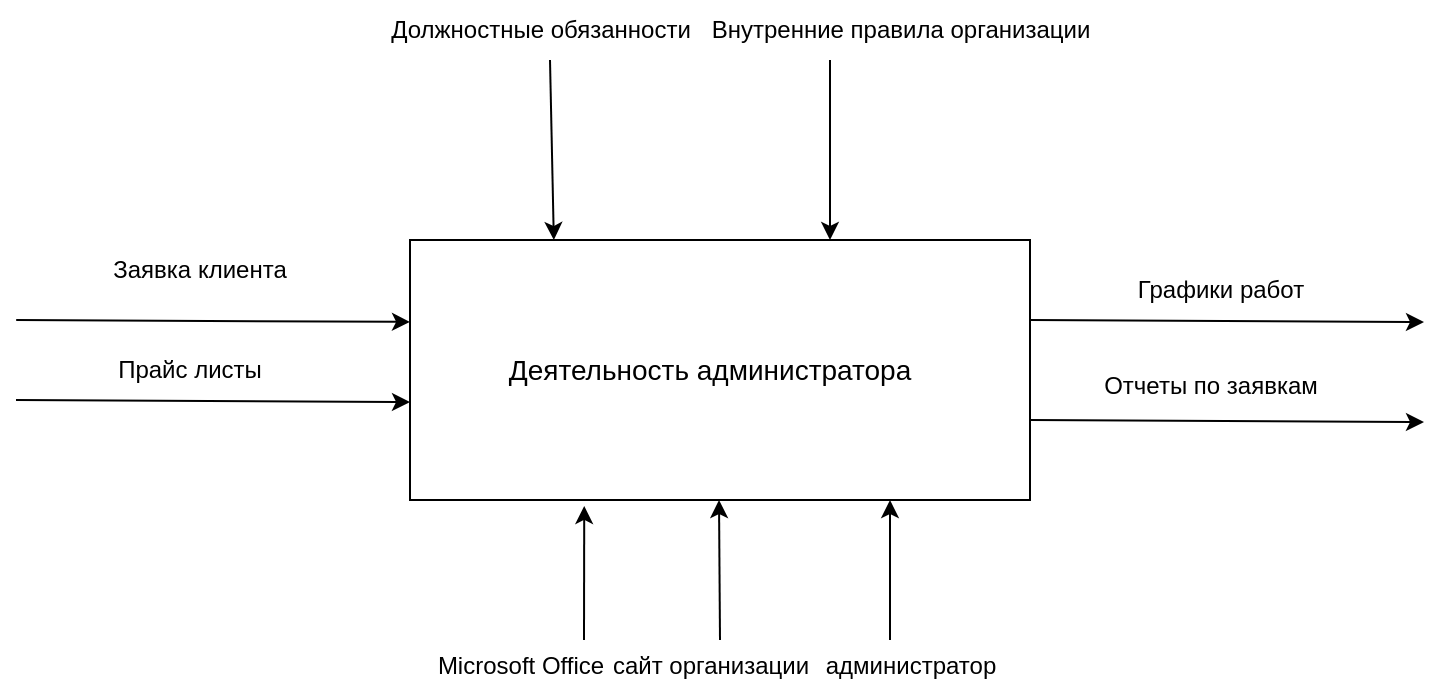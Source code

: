 <mxfile version="22.0.4" type="device">
  <diagram name="Страница — 1" id="lu3cgAcLY-YU8xNngRNS">
    <mxGraphModel dx="880" dy="478" grid="1" gridSize="10" guides="1" tooltips="1" connect="1" arrows="1" fold="1" page="1" pageScale="1" pageWidth="827" pageHeight="1169" math="0" shadow="0">
      <root>
        <mxCell id="0" />
        <mxCell id="1" parent="0" />
        <mxCell id="_JYeHzRKFVc5i6gh7FGK-1" value="" style="rounded=0;whiteSpace=wrap;html=1;" vertex="1" parent="1">
          <mxGeometry x="240" y="220" width="310" height="130" as="geometry" />
        </mxCell>
        <mxCell id="_JYeHzRKFVc5i6gh7FGK-2" value="&lt;font style=&quot;vertical-align: inherit; font-size: 14px;&quot;&gt;&lt;font style=&quot;vertical-align: inherit; font-size: 14px;&quot;&gt;&lt;font style=&quot;vertical-align: inherit;&quot;&gt;&lt;font style=&quot;vertical-align: inherit;&quot;&gt;Деятельность администратора&lt;/font&gt;&lt;/font&gt;&lt;br&gt;&lt;/font&gt;&lt;/font&gt;" style="text;html=1;strokeColor=none;fillColor=none;align=center;verticalAlign=middle;whiteSpace=wrap;rounded=0;" vertex="1" parent="1">
          <mxGeometry x="270" y="240" width="240" height="90" as="geometry" />
        </mxCell>
        <mxCell id="_JYeHzRKFVc5i6gh7FGK-3" value="" style="endArrow=classic;html=1;rounded=0;entryX=-0.01;entryY=0.315;entryDx=0;entryDy=0;entryPerimeter=0;" edge="1" parent="1">
          <mxGeometry width="50" height="50" relative="1" as="geometry">
            <mxPoint x="43.1" y="260" as="sourcePoint" />
            <mxPoint x="240.0" y="260.95" as="targetPoint" />
          </mxGeometry>
        </mxCell>
        <mxCell id="_JYeHzRKFVc5i6gh7FGK-4" value="" style="endArrow=classic;html=1;rounded=0;entryX=-0.01;entryY=0.315;entryDx=0;entryDy=0;entryPerimeter=0;" edge="1" parent="1">
          <mxGeometry width="50" height="50" relative="1" as="geometry">
            <mxPoint x="43" y="300" as="sourcePoint" />
            <mxPoint x="240" y="301" as="targetPoint" />
          </mxGeometry>
        </mxCell>
        <mxCell id="_JYeHzRKFVc5i6gh7FGK-5" value="" style="endArrow=classic;html=1;rounded=0;entryX=-0.01;entryY=0.315;entryDx=0;entryDy=0;entryPerimeter=0;" edge="1" parent="1">
          <mxGeometry width="50" height="50" relative="1" as="geometry">
            <mxPoint x="550" y="260" as="sourcePoint" />
            <mxPoint x="747" y="261" as="targetPoint" />
          </mxGeometry>
        </mxCell>
        <mxCell id="_JYeHzRKFVc5i6gh7FGK-6" value="" style="endArrow=classic;html=1;rounded=0;entryX=-0.01;entryY=0.315;entryDx=0;entryDy=0;entryPerimeter=0;" edge="1" parent="1">
          <mxGeometry width="50" height="50" relative="1" as="geometry">
            <mxPoint x="550" y="310" as="sourcePoint" />
            <mxPoint x="747" y="311" as="targetPoint" />
          </mxGeometry>
        </mxCell>
        <mxCell id="_JYeHzRKFVc5i6gh7FGK-7" value="" style="endArrow=classic;html=1;rounded=0;entryX=0.281;entryY=1.023;entryDx=0;entryDy=0;entryPerimeter=0;" edge="1" parent="1" target="_JYeHzRKFVc5i6gh7FGK-1">
          <mxGeometry width="50" height="50" relative="1" as="geometry">
            <mxPoint x="327" y="420" as="sourcePoint" />
            <mxPoint x="347" y="401" as="targetPoint" />
          </mxGeometry>
        </mxCell>
        <mxCell id="_JYeHzRKFVc5i6gh7FGK-8" value="" style="endArrow=classic;html=1;rounded=0;entryX=0.281;entryY=1.023;entryDx=0;entryDy=0;entryPerimeter=0;" edge="1" parent="1">
          <mxGeometry width="50" height="50" relative="1" as="geometry">
            <mxPoint x="395" y="420" as="sourcePoint" />
            <mxPoint x="394.5" y="350" as="targetPoint" />
          </mxGeometry>
        </mxCell>
        <mxCell id="_JYeHzRKFVc5i6gh7FGK-9" value="" style="endArrow=classic;html=1;rounded=0;entryX=0.281;entryY=1.023;entryDx=0;entryDy=0;entryPerimeter=0;" edge="1" parent="1">
          <mxGeometry width="50" height="50" relative="1" as="geometry">
            <mxPoint x="480" y="420" as="sourcePoint" />
            <mxPoint x="480" y="350" as="targetPoint" />
          </mxGeometry>
        </mxCell>
        <mxCell id="_JYeHzRKFVc5i6gh7FGK-10" value="" style="endArrow=classic;html=1;rounded=0;entryX=0.232;entryY=0;entryDx=0;entryDy=0;entryPerimeter=0;" edge="1" parent="1" target="_JYeHzRKFVc5i6gh7FGK-1">
          <mxGeometry width="50" height="50" relative="1" as="geometry">
            <mxPoint x="310" y="130" as="sourcePoint" />
            <mxPoint x="310" y="210" as="targetPoint" />
          </mxGeometry>
        </mxCell>
        <mxCell id="_JYeHzRKFVc5i6gh7FGK-11" value="" style="endArrow=classic;html=1;rounded=0;entryX=0.232;entryY=0;entryDx=0;entryDy=0;entryPerimeter=0;" edge="1" parent="1">
          <mxGeometry width="50" height="50" relative="1" as="geometry">
            <mxPoint x="450" y="130" as="sourcePoint" />
            <mxPoint x="450" y="220" as="targetPoint" />
          </mxGeometry>
        </mxCell>
        <mxCell id="_JYeHzRKFVc5i6gh7FGK-13" value="&lt;font style=&quot;vertical-align: inherit;&quot;&gt;&lt;font style=&quot;vertical-align: inherit;&quot;&gt;Заявка клиента&lt;/font&gt;&lt;/font&gt;" style="text;html=1;strokeColor=none;fillColor=none;align=center;verticalAlign=middle;whiteSpace=wrap;rounded=0;" vertex="1" parent="1">
          <mxGeometry x="50" y="220" width="170" height="30" as="geometry" />
        </mxCell>
        <mxCell id="_JYeHzRKFVc5i6gh7FGK-14" value="&lt;font style=&quot;vertical-align: inherit;&quot;&gt;&lt;font style=&quot;vertical-align: inherit;&quot;&gt;Прайс листы&lt;/font&gt;&lt;/font&gt;" style="text;html=1;strokeColor=none;fillColor=none;align=center;verticalAlign=middle;whiteSpace=wrap;rounded=0;" vertex="1" parent="1">
          <mxGeometry x="80" y="270" width="100" height="30" as="geometry" />
        </mxCell>
        <mxCell id="_JYeHzRKFVc5i6gh7FGK-15" value="&lt;font style=&quot;vertical-align: inherit;&quot;&gt;&lt;font style=&quot;vertical-align: inherit;&quot;&gt;Должностные обязанности&lt;/font&gt;&lt;/font&gt;" style="text;html=1;align=center;verticalAlign=middle;resizable=0;points=[];autosize=1;strokeColor=none;fillColor=none;" vertex="1" parent="1">
          <mxGeometry x="220" y="100" width="170" height="30" as="geometry" />
        </mxCell>
        <mxCell id="_JYeHzRKFVc5i6gh7FGK-16" value="&lt;font style=&quot;vertical-align: inherit;&quot;&gt;&lt;font style=&quot;vertical-align: inherit;&quot;&gt;Внутренние правила организации&lt;/font&gt;&lt;/font&gt;" style="text;html=1;align=center;verticalAlign=middle;resizable=0;points=[];autosize=1;strokeColor=none;fillColor=none;" vertex="1" parent="1">
          <mxGeometry x="380" y="100" width="210" height="30" as="geometry" />
        </mxCell>
        <mxCell id="_JYeHzRKFVc5i6gh7FGK-17" value="&lt;font style=&quot;vertical-align: inherit;&quot;&gt;&lt;font style=&quot;vertical-align: inherit;&quot;&gt;Графики работ&lt;/font&gt;&lt;/font&gt;" style="text;html=1;align=center;verticalAlign=middle;resizable=0;points=[];autosize=1;strokeColor=none;fillColor=none;" vertex="1" parent="1">
          <mxGeometry x="590" y="230" width="110" height="30" as="geometry" />
        </mxCell>
        <mxCell id="_JYeHzRKFVc5i6gh7FGK-19" value="&lt;font style=&quot;vertical-align: inherit;&quot;&gt;&lt;font style=&quot;vertical-align: inherit;&quot;&gt;Отчеты по заявкам&lt;/font&gt;&lt;/font&gt;" style="text;html=1;align=center;verticalAlign=middle;resizable=0;points=[];autosize=1;strokeColor=none;fillColor=none;" vertex="1" parent="1">
          <mxGeometry x="575" y="278" width="130" height="30" as="geometry" />
        </mxCell>
        <mxCell id="_JYeHzRKFVc5i6gh7FGK-20" value="&lt;font style=&quot;vertical-align: inherit;&quot;&gt;&lt;font style=&quot;vertical-align: inherit;&quot;&gt;Мicrosoft Office&lt;/font&gt;&lt;/font&gt;" style="text;html=1;align=center;verticalAlign=middle;resizable=0;points=[];autosize=1;strokeColor=none;fillColor=none;" vertex="1" parent="1">
          <mxGeometry x="240" y="418" width="110" height="30" as="geometry" />
        </mxCell>
        <mxCell id="_JYeHzRKFVc5i6gh7FGK-21" value="&lt;font style=&quot;vertical-align: inherit;&quot;&gt;&lt;font style=&quot;vertical-align: inherit;&quot;&gt;сайт организации&lt;/font&gt;&lt;/font&gt;" style="text;html=1;align=center;verticalAlign=middle;resizable=0;points=[];autosize=1;strokeColor=none;fillColor=none;" vertex="1" parent="1">
          <mxGeometry x="330" y="418" width="120" height="30" as="geometry" />
        </mxCell>
        <mxCell id="_JYeHzRKFVc5i6gh7FGK-22" value="&lt;font style=&quot;vertical-align: inherit;&quot;&gt;&lt;font style=&quot;vertical-align: inherit;&quot;&gt;администратор&lt;/font&gt;&lt;/font&gt;" style="text;html=1;align=center;verticalAlign=middle;resizable=0;points=[];autosize=1;strokeColor=none;fillColor=none;" vertex="1" parent="1">
          <mxGeometry x="435" y="418" width="110" height="30" as="geometry" />
        </mxCell>
      </root>
    </mxGraphModel>
  </diagram>
</mxfile>
